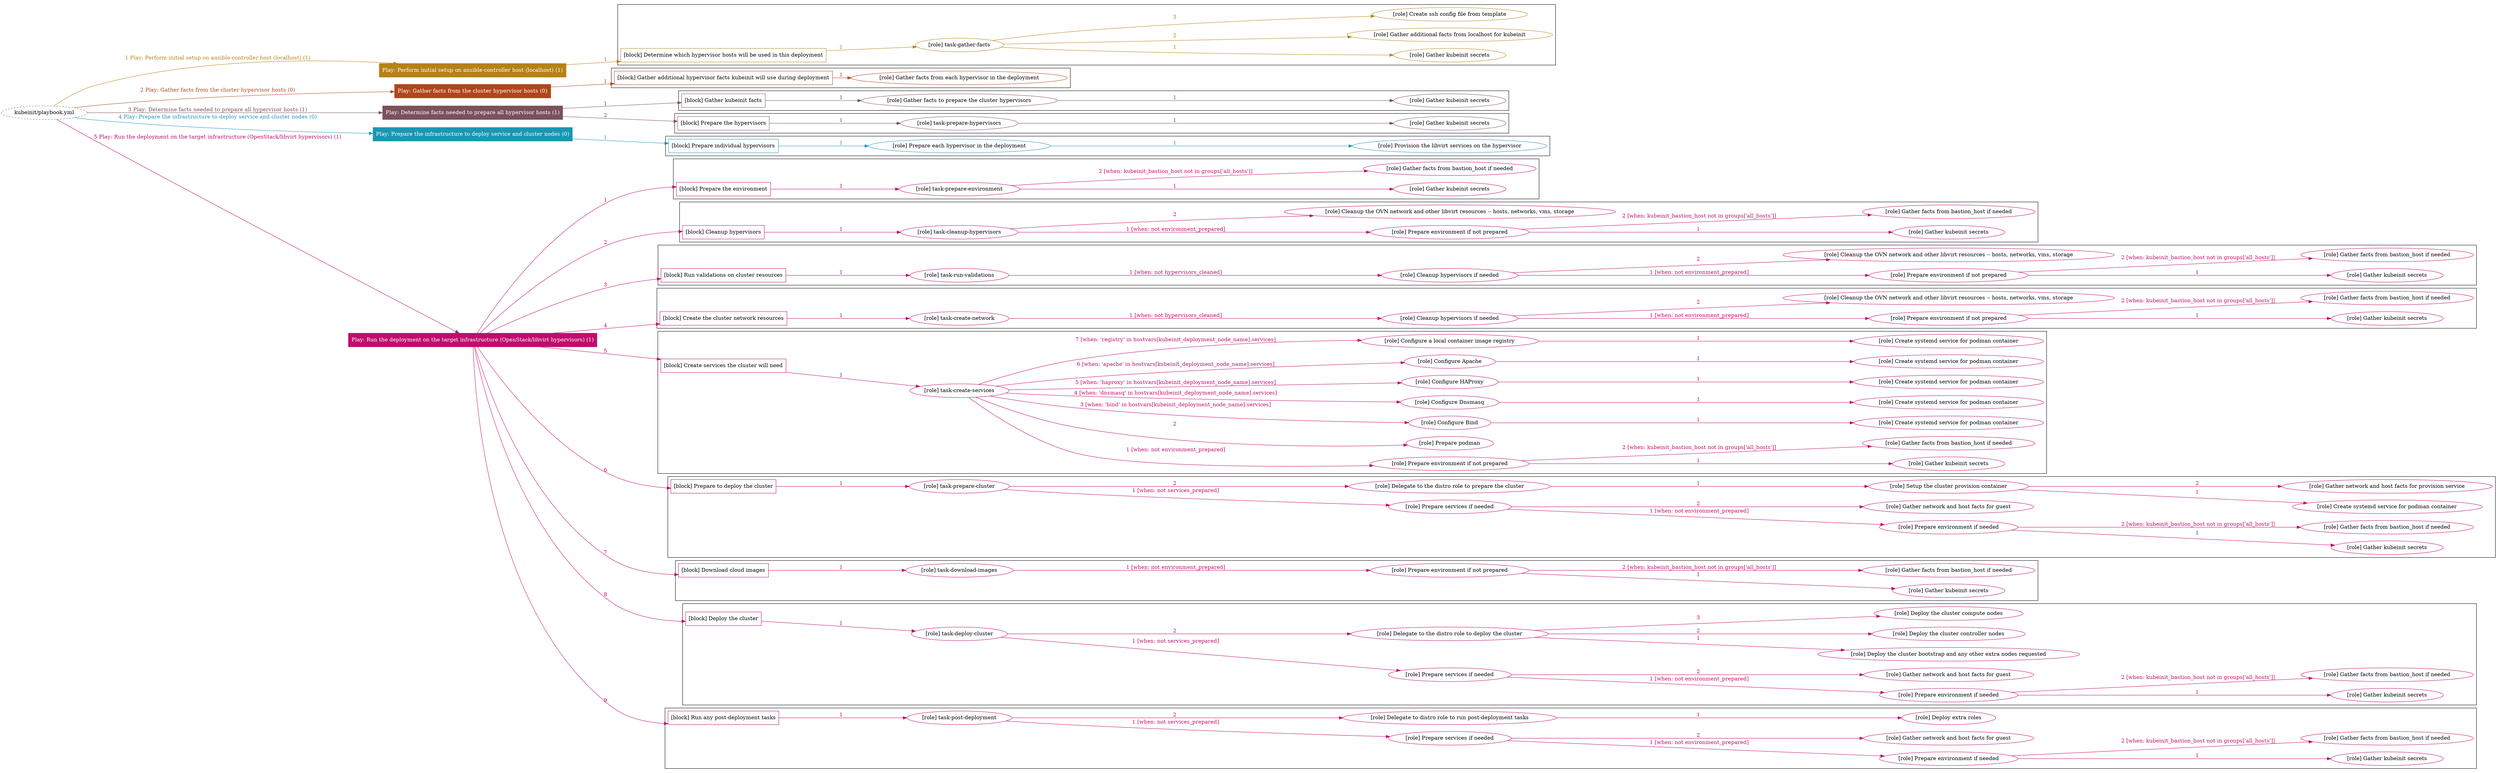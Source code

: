 digraph {
	graph [concentrate=true ordering=in rankdir=LR ratio=fill]
	edge [esep=5 sep=10]
	"kubeinit/playbook.yml" [URL="/home/runner/work/kubeinit/kubeinit/kubeinit/playbook.yml" id=playbook_2d7f63d7 style=dotted]
	"kubeinit/playbook.yml" -> play_e5d746aa [label="1 Play: Perform initial setup on ansible-controller host (localhost) (1)" color="#b68216" fontcolor="#b68216" id=edge_play_e5d746aa labeltooltip="1 Play: Perform initial setup on ansible-controller host (localhost) (1)" tooltip="1 Play: Perform initial setup on ansible-controller host (localhost) (1)"]
	subgraph "Play: Perform initial setup on ansible-controller host (localhost) (1)" {
		play_e5d746aa [label="Play: Perform initial setup on ansible-controller host (localhost) (1)" URL="/home/runner/work/kubeinit/kubeinit/kubeinit/playbook.yml" color="#b68216" fontcolor="#ffffff" id=play_e5d746aa shape=box style=filled tooltip=localhost]
		play_e5d746aa -> block_b081f56f [label=1 color="#b68216" fontcolor="#b68216" id=edge_block_b081f56f labeltooltip=1 tooltip=1]
		subgraph cluster_block_b081f56f {
			block_b081f56f [label="[block] Determine which hypervisor hosts will be used in this deployment" URL="/home/runner/work/kubeinit/kubeinit/kubeinit/playbook.yml" color="#b68216" id=block_b081f56f labeltooltip="Determine which hypervisor hosts will be used in this deployment" shape=box tooltip="Determine which hypervisor hosts will be used in this deployment"]
			block_b081f56f -> role_c0836475 [label="1 " color="#b68216" fontcolor="#b68216" id=edge_role_c0836475 labeltooltip="1 " tooltip="1 "]
			subgraph "task-gather-facts" {
				role_c0836475 [label="[role] task-gather-facts" URL="/home/runner/work/kubeinit/kubeinit/kubeinit/playbook.yml" color="#b68216" id=role_c0836475 tooltip="task-gather-facts"]
				role_c0836475 -> role_dac7a3d9 [label="1 " color="#b68216" fontcolor="#b68216" id=edge_role_dac7a3d9 labeltooltip="1 " tooltip="1 "]
				subgraph "Gather kubeinit secrets" {
					role_dac7a3d9 [label="[role] Gather kubeinit secrets" URL="/home/runner/.ansible/collections/ansible_collections/kubeinit/kubeinit/roles/kubeinit_prepare/tasks/build_hypervisors_group.yml" color="#b68216" id=role_dac7a3d9 tooltip="Gather kubeinit secrets"]
				}
				role_c0836475 -> role_84fa7be0 [label="2 " color="#b68216" fontcolor="#b68216" id=edge_role_84fa7be0 labeltooltip="2 " tooltip="2 "]
				subgraph "Gather additional facts from localhost for kubeinit" {
					role_84fa7be0 [label="[role] Gather additional facts from localhost for kubeinit" URL="/home/runner/.ansible/collections/ansible_collections/kubeinit/kubeinit/roles/kubeinit_prepare/tasks/build_hypervisors_group.yml" color="#b68216" id=role_84fa7be0 tooltip="Gather additional facts from localhost for kubeinit"]
				}
				role_c0836475 -> role_f0c8cb98 [label="3 " color="#b68216" fontcolor="#b68216" id=edge_role_f0c8cb98 labeltooltip="3 " tooltip="3 "]
				subgraph "Create ssh config file from template" {
					role_f0c8cb98 [label="[role] Create ssh config file from template" URL="/home/runner/.ansible/collections/ansible_collections/kubeinit/kubeinit/roles/kubeinit_prepare/tasks/build_hypervisors_group.yml" color="#b68216" id=role_f0c8cb98 tooltip="Create ssh config file from template"]
				}
			}
		}
	}
	"kubeinit/playbook.yml" -> play_4ab30666 [label="2 Play: Gather facts from the cluster hypervisor hosts (0)" color="#b0461c" fontcolor="#b0461c" id=edge_play_4ab30666 labeltooltip="2 Play: Gather facts from the cluster hypervisor hosts (0)" tooltip="2 Play: Gather facts from the cluster hypervisor hosts (0)"]
	subgraph "Play: Gather facts from the cluster hypervisor hosts (0)" {
		play_4ab30666 [label="Play: Gather facts from the cluster hypervisor hosts (0)" URL="/home/runner/work/kubeinit/kubeinit/kubeinit/playbook.yml" color="#b0461c" fontcolor="#ffffff" id=play_4ab30666 shape=box style=filled tooltip="Play: Gather facts from the cluster hypervisor hosts (0)"]
		play_4ab30666 -> block_dd960eef [label=1 color="#b0461c" fontcolor="#b0461c" id=edge_block_dd960eef labeltooltip=1 tooltip=1]
		subgraph cluster_block_dd960eef {
			block_dd960eef [label="[block] Gather additional hypervisor facts kubeinit will use during deployment" URL="/home/runner/work/kubeinit/kubeinit/kubeinit/playbook.yml" color="#b0461c" id=block_dd960eef labeltooltip="Gather additional hypervisor facts kubeinit will use during deployment" shape=box tooltip="Gather additional hypervisor facts kubeinit will use during deployment"]
			block_dd960eef -> role_cb1d2ec6 [label="1 " color="#b0461c" fontcolor="#b0461c" id=edge_role_cb1d2ec6 labeltooltip="1 " tooltip="1 "]
			subgraph "Gather facts from each hypervisor in the deployment" {
				role_cb1d2ec6 [label="[role] Gather facts from each hypervisor in the deployment" URL="/home/runner/work/kubeinit/kubeinit/kubeinit/playbook.yml" color="#b0461c" id=role_cb1d2ec6 tooltip="Gather facts from each hypervisor in the deployment"]
			}
		}
	}
	"kubeinit/playbook.yml" -> play_3069dc3d [label="3 Play: Determine facts needed to prepare all hypervisor hosts (1)" color="#7c505d" fontcolor="#7c505d" id=edge_play_3069dc3d labeltooltip="3 Play: Determine facts needed to prepare all hypervisor hosts (1)" tooltip="3 Play: Determine facts needed to prepare all hypervisor hosts (1)"]
	subgraph "Play: Determine facts needed to prepare all hypervisor hosts (1)" {
		play_3069dc3d [label="Play: Determine facts needed to prepare all hypervisor hosts (1)" URL="/home/runner/work/kubeinit/kubeinit/kubeinit/playbook.yml" color="#7c505d" fontcolor="#ffffff" id=play_3069dc3d shape=box style=filled tooltip=localhost]
		play_3069dc3d -> block_1948fa68 [label=1 color="#7c505d" fontcolor="#7c505d" id=edge_block_1948fa68 labeltooltip=1 tooltip=1]
		subgraph cluster_block_1948fa68 {
			block_1948fa68 [label="[block] Gather kubeinit facts" URL="/home/runner/work/kubeinit/kubeinit/kubeinit/playbook.yml" color="#7c505d" id=block_1948fa68 labeltooltip="Gather kubeinit facts" shape=box tooltip="Gather kubeinit facts"]
			block_1948fa68 -> role_8ec2c06b [label="1 " color="#7c505d" fontcolor="#7c505d" id=edge_role_8ec2c06b labeltooltip="1 " tooltip="1 "]
			subgraph "Gather facts to prepare the cluster hypervisors" {
				role_8ec2c06b [label="[role] Gather facts to prepare the cluster hypervisors" URL="/home/runner/work/kubeinit/kubeinit/kubeinit/playbook.yml" color="#7c505d" id=role_8ec2c06b tooltip="Gather facts to prepare the cluster hypervisors"]
				role_8ec2c06b -> role_f0c18cf5 [label="1 " color="#7c505d" fontcolor="#7c505d" id=edge_role_f0c18cf5 labeltooltip="1 " tooltip="1 "]
				subgraph "Gather kubeinit secrets" {
					role_f0c18cf5 [label="[role] Gather kubeinit secrets" URL="/home/runner/.ansible/collections/ansible_collections/kubeinit/kubeinit/roles/kubeinit_prepare/tasks/gather_kubeinit_facts.yml" color="#7c505d" id=role_f0c18cf5 tooltip="Gather kubeinit secrets"]
				}
			}
		}
		play_3069dc3d -> block_b78348de [label=2 color="#7c505d" fontcolor="#7c505d" id=edge_block_b78348de labeltooltip=2 tooltip=2]
		subgraph cluster_block_b78348de {
			block_b78348de [label="[block] Prepare the hypervisors" URL="/home/runner/work/kubeinit/kubeinit/kubeinit/playbook.yml" color="#7c505d" id=block_b78348de labeltooltip="Prepare the hypervisors" shape=box tooltip="Prepare the hypervisors"]
			block_b78348de -> role_a5fbb5c5 [label="1 " color="#7c505d" fontcolor="#7c505d" id=edge_role_a5fbb5c5 labeltooltip="1 " tooltip="1 "]
			subgraph "task-prepare-hypervisors" {
				role_a5fbb5c5 [label="[role] task-prepare-hypervisors" URL="/home/runner/work/kubeinit/kubeinit/kubeinit/playbook.yml" color="#7c505d" id=role_a5fbb5c5 tooltip="task-prepare-hypervisors"]
				role_a5fbb5c5 -> role_603f880f [label="1 " color="#7c505d" fontcolor="#7c505d" id=edge_role_603f880f labeltooltip="1 " tooltip="1 "]
				subgraph "Gather kubeinit secrets" {
					role_603f880f [label="[role] Gather kubeinit secrets" URL="/home/runner/.ansible/collections/ansible_collections/kubeinit/kubeinit/roles/kubeinit_prepare/tasks/gather_kubeinit_facts.yml" color="#7c505d" id=role_603f880f tooltip="Gather kubeinit secrets"]
				}
			}
		}
	}
	"kubeinit/playbook.yml" -> play_893d84a4 [label="4 Play: Prepare the infrastructure to deploy service and cluster nodes (0)" color="#1997b2" fontcolor="#1997b2" id=edge_play_893d84a4 labeltooltip="4 Play: Prepare the infrastructure to deploy service and cluster nodes (0)" tooltip="4 Play: Prepare the infrastructure to deploy service and cluster nodes (0)"]
	subgraph "Play: Prepare the infrastructure to deploy service and cluster nodes (0)" {
		play_893d84a4 [label="Play: Prepare the infrastructure to deploy service and cluster nodes (0)" URL="/home/runner/work/kubeinit/kubeinit/kubeinit/playbook.yml" color="#1997b2" fontcolor="#ffffff" id=play_893d84a4 shape=box style=filled tooltip="Play: Prepare the infrastructure to deploy service and cluster nodes (0)"]
		play_893d84a4 -> block_2f905c67 [label=1 color="#1997b2" fontcolor="#1997b2" id=edge_block_2f905c67 labeltooltip=1 tooltip=1]
		subgraph cluster_block_2f905c67 {
			block_2f905c67 [label="[block] Prepare individual hypervisors" URL="/home/runner/work/kubeinit/kubeinit/kubeinit/playbook.yml" color="#1997b2" id=block_2f905c67 labeltooltip="Prepare individual hypervisors" shape=box tooltip="Prepare individual hypervisors"]
			block_2f905c67 -> role_f6b36d58 [label="1 " color="#1997b2" fontcolor="#1997b2" id=edge_role_f6b36d58 labeltooltip="1 " tooltip="1 "]
			subgraph "Prepare each hypervisor in the deployment" {
				role_f6b36d58 [label="[role] Prepare each hypervisor in the deployment" URL="/home/runner/work/kubeinit/kubeinit/kubeinit/playbook.yml" color="#1997b2" id=role_f6b36d58 tooltip="Prepare each hypervisor in the deployment"]
				role_f6b36d58 -> role_fdcf6a49 [label="1 " color="#1997b2" fontcolor="#1997b2" id=edge_role_fdcf6a49 labeltooltip="1 " tooltip="1 "]
				subgraph "Provision the libvirt services on the hypervisor" {
					role_fdcf6a49 [label="[role] Provision the libvirt services on the hypervisor" URL="/home/runner/.ansible/collections/ansible_collections/kubeinit/kubeinit/roles/kubeinit_prepare/tasks/prepare_hypervisor.yml" color="#1997b2" id=role_fdcf6a49 tooltip="Provision the libvirt services on the hypervisor"]
				}
			}
		}
	}
	"kubeinit/playbook.yml" -> play_cf32df4a [label="5 Play: Run the deployment on the target infrastructure (OpenStack/libvirt hypervisors) (1)" color="#bf0d6d" fontcolor="#bf0d6d" id=edge_play_cf32df4a labeltooltip="5 Play: Run the deployment on the target infrastructure (OpenStack/libvirt hypervisors) (1)" tooltip="5 Play: Run the deployment on the target infrastructure (OpenStack/libvirt hypervisors) (1)"]
	subgraph "Play: Run the deployment on the target infrastructure (OpenStack/libvirt hypervisors) (1)" {
		play_cf32df4a [label="Play: Run the deployment on the target infrastructure (OpenStack/libvirt hypervisors) (1)" URL="/home/runner/work/kubeinit/kubeinit/kubeinit/playbook.yml" color="#bf0d6d" fontcolor="#ffffff" id=play_cf32df4a shape=box style=filled tooltip=localhost]
		play_cf32df4a -> block_1c389b62 [label=1 color="#bf0d6d" fontcolor="#bf0d6d" id=edge_block_1c389b62 labeltooltip=1 tooltip=1]
		subgraph cluster_block_1c389b62 {
			block_1c389b62 [label="[block] Prepare the environment" URL="/home/runner/work/kubeinit/kubeinit/kubeinit/playbook.yml" color="#bf0d6d" id=block_1c389b62 labeltooltip="Prepare the environment" shape=box tooltip="Prepare the environment"]
			block_1c389b62 -> role_217bb7d2 [label="1 " color="#bf0d6d" fontcolor="#bf0d6d" id=edge_role_217bb7d2 labeltooltip="1 " tooltip="1 "]
			subgraph "task-prepare-environment" {
				role_217bb7d2 [label="[role] task-prepare-environment" URL="/home/runner/work/kubeinit/kubeinit/kubeinit/playbook.yml" color="#bf0d6d" id=role_217bb7d2 tooltip="task-prepare-environment"]
				role_217bb7d2 -> role_243c78d6 [label="1 " color="#bf0d6d" fontcolor="#bf0d6d" id=edge_role_243c78d6 labeltooltip="1 " tooltip="1 "]
				subgraph "Gather kubeinit secrets" {
					role_243c78d6 [label="[role] Gather kubeinit secrets" URL="/home/runner/.ansible/collections/ansible_collections/kubeinit/kubeinit/roles/kubeinit_prepare/tasks/gather_kubeinit_facts.yml" color="#bf0d6d" id=role_243c78d6 tooltip="Gather kubeinit secrets"]
				}
				role_217bb7d2 -> role_8e3a0f78 [label="2 [when: kubeinit_bastion_host not in groups['all_hosts']]" color="#bf0d6d" fontcolor="#bf0d6d" id=edge_role_8e3a0f78 labeltooltip="2 [when: kubeinit_bastion_host not in groups['all_hosts']]" tooltip="2 [when: kubeinit_bastion_host not in groups['all_hosts']]"]
				subgraph "Gather facts from bastion_host if needed" {
					role_8e3a0f78 [label="[role] Gather facts from bastion_host if needed" URL="/home/runner/.ansible/collections/ansible_collections/kubeinit/kubeinit/roles/kubeinit_prepare/tasks/main.yml" color="#bf0d6d" id=role_8e3a0f78 tooltip="Gather facts from bastion_host if needed"]
				}
			}
		}
		play_cf32df4a -> block_89062698 [label=2 color="#bf0d6d" fontcolor="#bf0d6d" id=edge_block_89062698 labeltooltip=2 tooltip=2]
		subgraph cluster_block_89062698 {
			block_89062698 [label="[block] Cleanup hypervisors" URL="/home/runner/work/kubeinit/kubeinit/kubeinit/playbook.yml" color="#bf0d6d" id=block_89062698 labeltooltip="Cleanup hypervisors" shape=box tooltip="Cleanup hypervisors"]
			block_89062698 -> role_24c70d42 [label="1 " color="#bf0d6d" fontcolor="#bf0d6d" id=edge_role_24c70d42 labeltooltip="1 " tooltip="1 "]
			subgraph "task-cleanup-hypervisors" {
				role_24c70d42 [label="[role] task-cleanup-hypervisors" URL="/home/runner/work/kubeinit/kubeinit/kubeinit/playbook.yml" color="#bf0d6d" id=role_24c70d42 tooltip="task-cleanup-hypervisors"]
				role_24c70d42 -> role_7f16aad7 [label="1 [when: not environment_prepared]" color="#bf0d6d" fontcolor="#bf0d6d" id=edge_role_7f16aad7 labeltooltip="1 [when: not environment_prepared]" tooltip="1 [when: not environment_prepared]"]
				subgraph "Prepare environment if not prepared" {
					role_7f16aad7 [label="[role] Prepare environment if not prepared" URL="/home/runner/.ansible/collections/ansible_collections/kubeinit/kubeinit/roles/kubeinit_libvirt/tasks/cleanup_hypervisors.yml" color="#bf0d6d" id=role_7f16aad7 tooltip="Prepare environment if not prepared"]
					role_7f16aad7 -> role_b629d7f6 [label="1 " color="#bf0d6d" fontcolor="#bf0d6d" id=edge_role_b629d7f6 labeltooltip="1 " tooltip="1 "]
					subgraph "Gather kubeinit secrets" {
						role_b629d7f6 [label="[role] Gather kubeinit secrets" URL="/home/runner/.ansible/collections/ansible_collections/kubeinit/kubeinit/roles/kubeinit_prepare/tasks/gather_kubeinit_facts.yml" color="#bf0d6d" id=role_b629d7f6 tooltip="Gather kubeinit secrets"]
					}
					role_7f16aad7 -> role_f53218fa [label="2 [when: kubeinit_bastion_host not in groups['all_hosts']]" color="#bf0d6d" fontcolor="#bf0d6d" id=edge_role_f53218fa labeltooltip="2 [when: kubeinit_bastion_host not in groups['all_hosts']]" tooltip="2 [when: kubeinit_bastion_host not in groups['all_hosts']]"]
					subgraph "Gather facts from bastion_host if needed" {
						role_f53218fa [label="[role] Gather facts from bastion_host if needed" URL="/home/runner/.ansible/collections/ansible_collections/kubeinit/kubeinit/roles/kubeinit_prepare/tasks/main.yml" color="#bf0d6d" id=role_f53218fa tooltip="Gather facts from bastion_host if needed"]
					}
				}
				role_24c70d42 -> role_807385af [label="2 " color="#bf0d6d" fontcolor="#bf0d6d" id=edge_role_807385af labeltooltip="2 " tooltip="2 "]
				subgraph "Cleanup the OVN network and other libvirt resources -- hosts, networks, vms, storage" {
					role_807385af [label="[role] Cleanup the OVN network and other libvirt resources -- hosts, networks, vms, storage" URL="/home/runner/.ansible/collections/ansible_collections/kubeinit/kubeinit/roles/kubeinit_libvirt/tasks/cleanup_hypervisors.yml" color="#bf0d6d" id=role_807385af tooltip="Cleanup the OVN network and other libvirt resources -- hosts, networks, vms, storage"]
				}
			}
		}
		play_cf32df4a -> block_aa3df40c [label=3 color="#bf0d6d" fontcolor="#bf0d6d" id=edge_block_aa3df40c labeltooltip=3 tooltip=3]
		subgraph cluster_block_aa3df40c {
			block_aa3df40c [label="[block] Run validations on cluster resources" URL="/home/runner/work/kubeinit/kubeinit/kubeinit/playbook.yml" color="#bf0d6d" id=block_aa3df40c labeltooltip="Run validations on cluster resources" shape=box tooltip="Run validations on cluster resources"]
			block_aa3df40c -> role_25e6c5f9 [label="1 " color="#bf0d6d" fontcolor="#bf0d6d" id=edge_role_25e6c5f9 labeltooltip="1 " tooltip="1 "]
			subgraph "task-run-validations" {
				role_25e6c5f9 [label="[role] task-run-validations" URL="/home/runner/work/kubeinit/kubeinit/kubeinit/playbook.yml" color="#bf0d6d" id=role_25e6c5f9 tooltip="task-run-validations"]
				role_25e6c5f9 -> role_e4d22423 [label="1 [when: not hypervisors_cleaned]" color="#bf0d6d" fontcolor="#bf0d6d" id=edge_role_e4d22423 labeltooltip="1 [when: not hypervisors_cleaned]" tooltip="1 [when: not hypervisors_cleaned]"]
				subgraph "Cleanup hypervisors if needed" {
					role_e4d22423 [label="[role] Cleanup hypervisors if needed" URL="/home/runner/.ansible/collections/ansible_collections/kubeinit/kubeinit/roles/kubeinit_validations/tasks/main.yml" color="#bf0d6d" id=role_e4d22423 tooltip="Cleanup hypervisors if needed"]
					role_e4d22423 -> role_ea48a787 [label="1 [when: not environment_prepared]" color="#bf0d6d" fontcolor="#bf0d6d" id=edge_role_ea48a787 labeltooltip="1 [when: not environment_prepared]" tooltip="1 [when: not environment_prepared]"]
					subgraph "Prepare environment if not prepared" {
						role_ea48a787 [label="[role] Prepare environment if not prepared" URL="/home/runner/.ansible/collections/ansible_collections/kubeinit/kubeinit/roles/kubeinit_libvirt/tasks/cleanup_hypervisors.yml" color="#bf0d6d" id=role_ea48a787 tooltip="Prepare environment if not prepared"]
						role_ea48a787 -> role_879fc68c [label="1 " color="#bf0d6d" fontcolor="#bf0d6d" id=edge_role_879fc68c labeltooltip="1 " tooltip="1 "]
						subgraph "Gather kubeinit secrets" {
							role_879fc68c [label="[role] Gather kubeinit secrets" URL="/home/runner/.ansible/collections/ansible_collections/kubeinit/kubeinit/roles/kubeinit_prepare/tasks/gather_kubeinit_facts.yml" color="#bf0d6d" id=role_879fc68c tooltip="Gather kubeinit secrets"]
						}
						role_ea48a787 -> role_56a64136 [label="2 [when: kubeinit_bastion_host not in groups['all_hosts']]" color="#bf0d6d" fontcolor="#bf0d6d" id=edge_role_56a64136 labeltooltip="2 [when: kubeinit_bastion_host not in groups['all_hosts']]" tooltip="2 [when: kubeinit_bastion_host not in groups['all_hosts']]"]
						subgraph "Gather facts from bastion_host if needed" {
							role_56a64136 [label="[role] Gather facts from bastion_host if needed" URL="/home/runner/.ansible/collections/ansible_collections/kubeinit/kubeinit/roles/kubeinit_prepare/tasks/main.yml" color="#bf0d6d" id=role_56a64136 tooltip="Gather facts from bastion_host if needed"]
						}
					}
					role_e4d22423 -> role_82f7372e [label="2 " color="#bf0d6d" fontcolor="#bf0d6d" id=edge_role_82f7372e labeltooltip="2 " tooltip="2 "]
					subgraph "Cleanup the OVN network and other libvirt resources -- hosts, networks, vms, storage" {
						role_82f7372e [label="[role] Cleanup the OVN network and other libvirt resources -- hosts, networks, vms, storage" URL="/home/runner/.ansible/collections/ansible_collections/kubeinit/kubeinit/roles/kubeinit_libvirt/tasks/cleanup_hypervisors.yml" color="#bf0d6d" id=role_82f7372e tooltip="Cleanup the OVN network and other libvirt resources -- hosts, networks, vms, storage"]
					}
				}
			}
		}
		play_cf32df4a -> block_f77b9ff1 [label=4 color="#bf0d6d" fontcolor="#bf0d6d" id=edge_block_f77b9ff1 labeltooltip=4 tooltip=4]
		subgraph cluster_block_f77b9ff1 {
			block_f77b9ff1 [label="[block] Create the cluster network resources" URL="/home/runner/work/kubeinit/kubeinit/kubeinit/playbook.yml" color="#bf0d6d" id=block_f77b9ff1 labeltooltip="Create the cluster network resources" shape=box tooltip="Create the cluster network resources"]
			block_f77b9ff1 -> role_a2cf07c3 [label="1 " color="#bf0d6d" fontcolor="#bf0d6d" id=edge_role_a2cf07c3 labeltooltip="1 " tooltip="1 "]
			subgraph "task-create-network" {
				role_a2cf07c3 [label="[role] task-create-network" URL="/home/runner/work/kubeinit/kubeinit/kubeinit/playbook.yml" color="#bf0d6d" id=role_a2cf07c3 tooltip="task-create-network"]
				role_a2cf07c3 -> role_3e5b38c3 [label="1 [when: not hypervisors_cleaned]" color="#bf0d6d" fontcolor="#bf0d6d" id=edge_role_3e5b38c3 labeltooltip="1 [when: not hypervisors_cleaned]" tooltip="1 [when: not hypervisors_cleaned]"]
				subgraph "Cleanup hypervisors if needed" {
					role_3e5b38c3 [label="[role] Cleanup hypervisors if needed" URL="/home/runner/.ansible/collections/ansible_collections/kubeinit/kubeinit/roles/kubeinit_libvirt/tasks/create_network.yml" color="#bf0d6d" id=role_3e5b38c3 tooltip="Cleanup hypervisors if needed"]
					role_3e5b38c3 -> role_b105c9e4 [label="1 [when: not environment_prepared]" color="#bf0d6d" fontcolor="#bf0d6d" id=edge_role_b105c9e4 labeltooltip="1 [when: not environment_prepared]" tooltip="1 [when: not environment_prepared]"]
					subgraph "Prepare environment if not prepared" {
						role_b105c9e4 [label="[role] Prepare environment if not prepared" URL="/home/runner/.ansible/collections/ansible_collections/kubeinit/kubeinit/roles/kubeinit_libvirt/tasks/cleanup_hypervisors.yml" color="#bf0d6d" id=role_b105c9e4 tooltip="Prepare environment if not prepared"]
						role_b105c9e4 -> role_23ae19f0 [label="1 " color="#bf0d6d" fontcolor="#bf0d6d" id=edge_role_23ae19f0 labeltooltip="1 " tooltip="1 "]
						subgraph "Gather kubeinit secrets" {
							role_23ae19f0 [label="[role] Gather kubeinit secrets" URL="/home/runner/.ansible/collections/ansible_collections/kubeinit/kubeinit/roles/kubeinit_prepare/tasks/gather_kubeinit_facts.yml" color="#bf0d6d" id=role_23ae19f0 tooltip="Gather kubeinit secrets"]
						}
						role_b105c9e4 -> role_6fa9313c [label="2 [when: kubeinit_bastion_host not in groups['all_hosts']]" color="#bf0d6d" fontcolor="#bf0d6d" id=edge_role_6fa9313c labeltooltip="2 [when: kubeinit_bastion_host not in groups['all_hosts']]" tooltip="2 [when: kubeinit_bastion_host not in groups['all_hosts']]"]
						subgraph "Gather facts from bastion_host if needed" {
							role_6fa9313c [label="[role] Gather facts from bastion_host if needed" URL="/home/runner/.ansible/collections/ansible_collections/kubeinit/kubeinit/roles/kubeinit_prepare/tasks/main.yml" color="#bf0d6d" id=role_6fa9313c tooltip="Gather facts from bastion_host if needed"]
						}
					}
					role_3e5b38c3 -> role_3b2da7e4 [label="2 " color="#bf0d6d" fontcolor="#bf0d6d" id=edge_role_3b2da7e4 labeltooltip="2 " tooltip="2 "]
					subgraph "Cleanup the OVN network and other libvirt resources -- hosts, networks, vms, storage" {
						role_3b2da7e4 [label="[role] Cleanup the OVN network and other libvirt resources -- hosts, networks, vms, storage" URL="/home/runner/.ansible/collections/ansible_collections/kubeinit/kubeinit/roles/kubeinit_libvirt/tasks/cleanup_hypervisors.yml" color="#bf0d6d" id=role_3b2da7e4 tooltip="Cleanup the OVN network and other libvirt resources -- hosts, networks, vms, storage"]
					}
				}
			}
		}
		play_cf32df4a -> block_9ea23629 [label=5 color="#bf0d6d" fontcolor="#bf0d6d" id=edge_block_9ea23629 labeltooltip=5 tooltip=5]
		subgraph cluster_block_9ea23629 {
			block_9ea23629 [label="[block] Create services the cluster will need" URL="/home/runner/work/kubeinit/kubeinit/kubeinit/playbook.yml" color="#bf0d6d" id=block_9ea23629 labeltooltip="Create services the cluster will need" shape=box tooltip="Create services the cluster will need"]
			block_9ea23629 -> role_7cb4eb80 [label="1 " color="#bf0d6d" fontcolor="#bf0d6d" id=edge_role_7cb4eb80 labeltooltip="1 " tooltip="1 "]
			subgraph "task-create-services" {
				role_7cb4eb80 [label="[role] task-create-services" URL="/home/runner/work/kubeinit/kubeinit/kubeinit/playbook.yml" color="#bf0d6d" id=role_7cb4eb80 tooltip="task-create-services"]
				role_7cb4eb80 -> role_fb2a53cd [label="1 [when: not environment_prepared]" color="#bf0d6d" fontcolor="#bf0d6d" id=edge_role_fb2a53cd labeltooltip="1 [when: not environment_prepared]" tooltip="1 [when: not environment_prepared]"]
				subgraph "Prepare environment if not prepared" {
					role_fb2a53cd [label="[role] Prepare environment if not prepared" URL="/home/runner/.ansible/collections/ansible_collections/kubeinit/kubeinit/roles/kubeinit_services/tasks/main.yml" color="#bf0d6d" id=role_fb2a53cd tooltip="Prepare environment if not prepared"]
					role_fb2a53cd -> role_0d3fb948 [label="1 " color="#bf0d6d" fontcolor="#bf0d6d" id=edge_role_0d3fb948 labeltooltip="1 " tooltip="1 "]
					subgraph "Gather kubeinit secrets" {
						role_0d3fb948 [label="[role] Gather kubeinit secrets" URL="/home/runner/.ansible/collections/ansible_collections/kubeinit/kubeinit/roles/kubeinit_prepare/tasks/gather_kubeinit_facts.yml" color="#bf0d6d" id=role_0d3fb948 tooltip="Gather kubeinit secrets"]
					}
					role_fb2a53cd -> role_68f2de0a [label="2 [when: kubeinit_bastion_host not in groups['all_hosts']]" color="#bf0d6d" fontcolor="#bf0d6d" id=edge_role_68f2de0a labeltooltip="2 [when: kubeinit_bastion_host not in groups['all_hosts']]" tooltip="2 [when: kubeinit_bastion_host not in groups['all_hosts']]"]
					subgraph "Gather facts from bastion_host if needed" {
						role_68f2de0a [label="[role] Gather facts from bastion_host if needed" URL="/home/runner/.ansible/collections/ansible_collections/kubeinit/kubeinit/roles/kubeinit_prepare/tasks/main.yml" color="#bf0d6d" id=role_68f2de0a tooltip="Gather facts from bastion_host if needed"]
					}
				}
				role_7cb4eb80 -> role_053cc779 [label="2 " color="#bf0d6d" fontcolor="#bf0d6d" id=edge_role_053cc779 labeltooltip="2 " tooltip="2 "]
				subgraph "Prepare podman" {
					role_053cc779 [label="[role] Prepare podman" URL="/home/runner/.ansible/collections/ansible_collections/kubeinit/kubeinit/roles/kubeinit_services/tasks/00_create_service_pod.yml" color="#bf0d6d" id=role_053cc779 tooltip="Prepare podman"]
				}
				role_7cb4eb80 -> role_7f2dd848 [label="3 [when: 'bind' in hostvars[kubeinit_deployment_node_name].services]" color="#bf0d6d" fontcolor="#bf0d6d" id=edge_role_7f2dd848 labeltooltip="3 [when: 'bind' in hostvars[kubeinit_deployment_node_name].services]" tooltip="3 [when: 'bind' in hostvars[kubeinit_deployment_node_name].services]"]
				subgraph "Configure Bind" {
					role_7f2dd848 [label="[role] Configure Bind" URL="/home/runner/.ansible/collections/ansible_collections/kubeinit/kubeinit/roles/kubeinit_services/tasks/start_services_containers.yml" color="#bf0d6d" id=role_7f2dd848 tooltip="Configure Bind"]
					role_7f2dd848 -> role_ca61e5b7 [label="1 " color="#bf0d6d" fontcolor="#bf0d6d" id=edge_role_ca61e5b7 labeltooltip="1 " tooltip="1 "]
					subgraph "Create systemd service for podman container" {
						role_ca61e5b7 [label="[role] Create systemd service for podman container" URL="/home/runner/.ansible/collections/ansible_collections/kubeinit/kubeinit/roles/kubeinit_bind/tasks/main.yml" color="#bf0d6d" id=role_ca61e5b7 tooltip="Create systemd service for podman container"]
					}
				}
				role_7cb4eb80 -> role_c87ee8a6 [label="4 [when: 'dnsmasq' in hostvars[kubeinit_deployment_node_name].services]" color="#bf0d6d" fontcolor="#bf0d6d" id=edge_role_c87ee8a6 labeltooltip="4 [when: 'dnsmasq' in hostvars[kubeinit_deployment_node_name].services]" tooltip="4 [when: 'dnsmasq' in hostvars[kubeinit_deployment_node_name].services]"]
				subgraph "Configure Dnsmasq" {
					role_c87ee8a6 [label="[role] Configure Dnsmasq" URL="/home/runner/.ansible/collections/ansible_collections/kubeinit/kubeinit/roles/kubeinit_services/tasks/start_services_containers.yml" color="#bf0d6d" id=role_c87ee8a6 tooltip="Configure Dnsmasq"]
					role_c87ee8a6 -> role_d360f1d8 [label="1 " color="#bf0d6d" fontcolor="#bf0d6d" id=edge_role_d360f1d8 labeltooltip="1 " tooltip="1 "]
					subgraph "Create systemd service for podman container" {
						role_d360f1d8 [label="[role] Create systemd service for podman container" URL="/home/runner/.ansible/collections/ansible_collections/kubeinit/kubeinit/roles/kubeinit_dnsmasq/tasks/main.yml" color="#bf0d6d" id=role_d360f1d8 tooltip="Create systemd service for podman container"]
					}
				}
				role_7cb4eb80 -> role_ddc84a3e [label="5 [when: 'haproxy' in hostvars[kubeinit_deployment_node_name].services]" color="#bf0d6d" fontcolor="#bf0d6d" id=edge_role_ddc84a3e labeltooltip="5 [when: 'haproxy' in hostvars[kubeinit_deployment_node_name].services]" tooltip="5 [when: 'haproxy' in hostvars[kubeinit_deployment_node_name].services]"]
				subgraph "Configure HAProxy" {
					role_ddc84a3e [label="[role] Configure HAProxy" URL="/home/runner/.ansible/collections/ansible_collections/kubeinit/kubeinit/roles/kubeinit_services/tasks/start_services_containers.yml" color="#bf0d6d" id=role_ddc84a3e tooltip="Configure HAProxy"]
					role_ddc84a3e -> role_2b59bffe [label="1 " color="#bf0d6d" fontcolor="#bf0d6d" id=edge_role_2b59bffe labeltooltip="1 " tooltip="1 "]
					subgraph "Create systemd service for podman container" {
						role_2b59bffe [label="[role] Create systemd service for podman container" URL="/home/runner/.ansible/collections/ansible_collections/kubeinit/kubeinit/roles/kubeinit_haproxy/tasks/main.yml" color="#bf0d6d" id=role_2b59bffe tooltip="Create systemd service for podman container"]
					}
				}
				role_7cb4eb80 -> role_389ef3a5 [label="6 [when: 'apache' in hostvars[kubeinit_deployment_node_name].services]" color="#bf0d6d" fontcolor="#bf0d6d" id=edge_role_389ef3a5 labeltooltip="6 [when: 'apache' in hostvars[kubeinit_deployment_node_name].services]" tooltip="6 [when: 'apache' in hostvars[kubeinit_deployment_node_name].services]"]
				subgraph "Configure Apache" {
					role_389ef3a5 [label="[role] Configure Apache" URL="/home/runner/.ansible/collections/ansible_collections/kubeinit/kubeinit/roles/kubeinit_services/tasks/start_services_containers.yml" color="#bf0d6d" id=role_389ef3a5 tooltip="Configure Apache"]
					role_389ef3a5 -> role_306dfa75 [label="1 " color="#bf0d6d" fontcolor="#bf0d6d" id=edge_role_306dfa75 labeltooltip="1 " tooltip="1 "]
					subgraph "Create systemd service for podman container" {
						role_306dfa75 [label="[role] Create systemd service for podman container" URL="/home/runner/.ansible/collections/ansible_collections/kubeinit/kubeinit/roles/kubeinit_apache/tasks/main.yml" color="#bf0d6d" id=role_306dfa75 tooltip="Create systemd service for podman container"]
					}
				}
				role_7cb4eb80 -> role_368a7b61 [label="7 [when: 'registry' in hostvars[kubeinit_deployment_node_name].services]" color="#bf0d6d" fontcolor="#bf0d6d" id=edge_role_368a7b61 labeltooltip="7 [when: 'registry' in hostvars[kubeinit_deployment_node_name].services]" tooltip="7 [when: 'registry' in hostvars[kubeinit_deployment_node_name].services]"]
				subgraph "Configure a local container image registry" {
					role_368a7b61 [label="[role] Configure a local container image registry" URL="/home/runner/.ansible/collections/ansible_collections/kubeinit/kubeinit/roles/kubeinit_services/tasks/start_services_containers.yml" color="#bf0d6d" id=role_368a7b61 tooltip="Configure a local container image registry"]
					role_368a7b61 -> role_038f5c01 [label="1 " color="#bf0d6d" fontcolor="#bf0d6d" id=edge_role_038f5c01 labeltooltip="1 " tooltip="1 "]
					subgraph "Create systemd service for podman container" {
						role_038f5c01 [label="[role] Create systemd service for podman container" URL="/home/runner/.ansible/collections/ansible_collections/kubeinit/kubeinit/roles/kubeinit_registry/tasks/main.yml" color="#bf0d6d" id=role_038f5c01 tooltip="Create systemd service for podman container"]
					}
				}
			}
		}
		play_cf32df4a -> block_14585393 [label=6 color="#bf0d6d" fontcolor="#bf0d6d" id=edge_block_14585393 labeltooltip=6 tooltip=6]
		subgraph cluster_block_14585393 {
			block_14585393 [label="[block] Prepare to deploy the cluster" URL="/home/runner/work/kubeinit/kubeinit/kubeinit/playbook.yml" color="#bf0d6d" id=block_14585393 labeltooltip="Prepare to deploy the cluster" shape=box tooltip="Prepare to deploy the cluster"]
			block_14585393 -> role_034f1c86 [label="1 " color="#bf0d6d" fontcolor="#bf0d6d" id=edge_role_034f1c86 labeltooltip="1 " tooltip="1 "]
			subgraph "task-prepare-cluster" {
				role_034f1c86 [label="[role] task-prepare-cluster" URL="/home/runner/work/kubeinit/kubeinit/kubeinit/playbook.yml" color="#bf0d6d" id=role_034f1c86 tooltip="task-prepare-cluster"]
				role_034f1c86 -> role_d9570a36 [label="1 [when: not services_prepared]" color="#bf0d6d" fontcolor="#bf0d6d" id=edge_role_d9570a36 labeltooltip="1 [when: not services_prepared]" tooltip="1 [when: not services_prepared]"]
				subgraph "Prepare services if needed" {
					role_d9570a36 [label="[role] Prepare services if needed" URL="/home/runner/.ansible/collections/ansible_collections/kubeinit/kubeinit/roles/kubeinit_prepare/tasks/prepare_cluster.yml" color="#bf0d6d" id=role_d9570a36 tooltip="Prepare services if needed"]
					role_d9570a36 -> role_f6213db4 [label="1 [when: not environment_prepared]" color="#bf0d6d" fontcolor="#bf0d6d" id=edge_role_f6213db4 labeltooltip="1 [when: not environment_prepared]" tooltip="1 [when: not environment_prepared]"]
					subgraph "Prepare environment if needed" {
						role_f6213db4 [label="[role] Prepare environment if needed" URL="/home/runner/.ansible/collections/ansible_collections/kubeinit/kubeinit/roles/kubeinit_services/tasks/prepare_services.yml" color="#bf0d6d" id=role_f6213db4 tooltip="Prepare environment if needed"]
						role_f6213db4 -> role_421a8aaf [label="1 " color="#bf0d6d" fontcolor="#bf0d6d" id=edge_role_421a8aaf labeltooltip="1 " tooltip="1 "]
						subgraph "Gather kubeinit secrets" {
							role_421a8aaf [label="[role] Gather kubeinit secrets" URL="/home/runner/.ansible/collections/ansible_collections/kubeinit/kubeinit/roles/kubeinit_prepare/tasks/gather_kubeinit_facts.yml" color="#bf0d6d" id=role_421a8aaf tooltip="Gather kubeinit secrets"]
						}
						role_f6213db4 -> role_5b54ff3a [label="2 [when: kubeinit_bastion_host not in groups['all_hosts']]" color="#bf0d6d" fontcolor="#bf0d6d" id=edge_role_5b54ff3a labeltooltip="2 [when: kubeinit_bastion_host not in groups['all_hosts']]" tooltip="2 [when: kubeinit_bastion_host not in groups['all_hosts']]"]
						subgraph "Gather facts from bastion_host if needed" {
							role_5b54ff3a [label="[role] Gather facts from bastion_host if needed" URL="/home/runner/.ansible/collections/ansible_collections/kubeinit/kubeinit/roles/kubeinit_prepare/tasks/main.yml" color="#bf0d6d" id=role_5b54ff3a tooltip="Gather facts from bastion_host if needed"]
						}
					}
					role_d9570a36 -> role_9024b674 [label="2 " color="#bf0d6d" fontcolor="#bf0d6d" id=edge_role_9024b674 labeltooltip="2 " tooltip="2 "]
					subgraph "Gather network and host facts for guest" {
						role_9024b674 [label="[role] Gather network and host facts for guest" URL="/home/runner/.ansible/collections/ansible_collections/kubeinit/kubeinit/roles/kubeinit_services/tasks/prepare_services.yml" color="#bf0d6d" id=role_9024b674 tooltip="Gather network and host facts for guest"]
					}
				}
				role_034f1c86 -> role_e82905e4 [label="2 " color="#bf0d6d" fontcolor="#bf0d6d" id=edge_role_e82905e4 labeltooltip="2 " tooltip="2 "]
				subgraph "Delegate to the distro role to prepare the cluster" {
					role_e82905e4 [label="[role] Delegate to the distro role to prepare the cluster" URL="/home/runner/.ansible/collections/ansible_collections/kubeinit/kubeinit/roles/kubeinit_prepare/tasks/prepare_cluster.yml" color="#bf0d6d" id=role_e82905e4 tooltip="Delegate to the distro role to prepare the cluster"]
					role_e82905e4 -> role_286bf260 [label="1 " color="#bf0d6d" fontcolor="#bf0d6d" id=edge_role_286bf260 labeltooltip="1 " tooltip="1 "]
					subgraph "Setup the cluster provision container" {
						role_286bf260 [label="[role] Setup the cluster provision container" URL="/home/runner/.ansible/collections/ansible_collections/kubeinit/kubeinit/roles/kubeinit_openshift/tasks/prepare_cluster.yml" color="#bf0d6d" id=role_286bf260 tooltip="Setup the cluster provision container"]
						role_286bf260 -> role_741c742f [label="1 " color="#bf0d6d" fontcolor="#bf0d6d" id=edge_role_741c742f labeltooltip="1 " tooltip="1 "]
						subgraph "Create systemd service for podman container" {
							role_741c742f [label="[role] Create systemd service for podman container" URL="/home/runner/.ansible/collections/ansible_collections/kubeinit/kubeinit/roles/kubeinit_services/tasks/create_provision_container.yml" color="#bf0d6d" id=role_741c742f tooltip="Create systemd service for podman container"]
						}
						role_286bf260 -> role_e8ef5e95 [label="2 " color="#bf0d6d" fontcolor="#bf0d6d" id=edge_role_e8ef5e95 labeltooltip="2 " tooltip="2 "]
						subgraph "Gather network and host facts for provision service" {
							role_e8ef5e95 [label="[role] Gather network and host facts for provision service" URL="/home/runner/.ansible/collections/ansible_collections/kubeinit/kubeinit/roles/kubeinit_services/tasks/create_provision_container.yml" color="#bf0d6d" id=role_e8ef5e95 tooltip="Gather network and host facts for provision service"]
						}
					}
				}
			}
		}
		play_cf32df4a -> block_713b82c8 [label=7 color="#bf0d6d" fontcolor="#bf0d6d" id=edge_block_713b82c8 labeltooltip=7 tooltip=7]
		subgraph cluster_block_713b82c8 {
			block_713b82c8 [label="[block] Download cloud images" URL="/home/runner/work/kubeinit/kubeinit/kubeinit/playbook.yml" color="#bf0d6d" id=block_713b82c8 labeltooltip="Download cloud images" shape=box tooltip="Download cloud images"]
			block_713b82c8 -> role_6b9031e0 [label="1 " color="#bf0d6d" fontcolor="#bf0d6d" id=edge_role_6b9031e0 labeltooltip="1 " tooltip="1 "]
			subgraph "task-download-images" {
				role_6b9031e0 [label="[role] task-download-images" URL="/home/runner/work/kubeinit/kubeinit/kubeinit/playbook.yml" color="#bf0d6d" id=role_6b9031e0 tooltip="task-download-images"]
				role_6b9031e0 -> role_716983e5 [label="1 [when: not environment_prepared]" color="#bf0d6d" fontcolor="#bf0d6d" id=edge_role_716983e5 labeltooltip="1 [when: not environment_prepared]" tooltip="1 [when: not environment_prepared]"]
				subgraph "Prepare environment if not prepared" {
					role_716983e5 [label="[role] Prepare environment if not prepared" URL="/home/runner/.ansible/collections/ansible_collections/kubeinit/kubeinit/roles/kubeinit_libvirt/tasks/download_cloud_images.yml" color="#bf0d6d" id=role_716983e5 tooltip="Prepare environment if not prepared"]
					role_716983e5 -> role_af930157 [label="1 " color="#bf0d6d" fontcolor="#bf0d6d" id=edge_role_af930157 labeltooltip="1 " tooltip="1 "]
					subgraph "Gather kubeinit secrets" {
						role_af930157 [label="[role] Gather kubeinit secrets" URL="/home/runner/.ansible/collections/ansible_collections/kubeinit/kubeinit/roles/kubeinit_prepare/tasks/gather_kubeinit_facts.yml" color="#bf0d6d" id=role_af930157 tooltip="Gather kubeinit secrets"]
					}
					role_716983e5 -> role_a90a08cd [label="2 [when: kubeinit_bastion_host not in groups['all_hosts']]" color="#bf0d6d" fontcolor="#bf0d6d" id=edge_role_a90a08cd labeltooltip="2 [when: kubeinit_bastion_host not in groups['all_hosts']]" tooltip="2 [when: kubeinit_bastion_host not in groups['all_hosts']]"]
					subgraph "Gather facts from bastion_host if needed" {
						role_a90a08cd [label="[role] Gather facts from bastion_host if needed" URL="/home/runner/.ansible/collections/ansible_collections/kubeinit/kubeinit/roles/kubeinit_prepare/tasks/main.yml" color="#bf0d6d" id=role_a90a08cd tooltip="Gather facts from bastion_host if needed"]
					}
				}
			}
		}
		play_cf32df4a -> block_62fa72b0 [label=8 color="#bf0d6d" fontcolor="#bf0d6d" id=edge_block_62fa72b0 labeltooltip=8 tooltip=8]
		subgraph cluster_block_62fa72b0 {
			block_62fa72b0 [label="[block] Deploy the cluster" URL="/home/runner/work/kubeinit/kubeinit/kubeinit/playbook.yml" color="#bf0d6d" id=block_62fa72b0 labeltooltip="Deploy the cluster" shape=box tooltip="Deploy the cluster"]
			block_62fa72b0 -> role_b8e333ff [label="1 " color="#bf0d6d" fontcolor="#bf0d6d" id=edge_role_b8e333ff labeltooltip="1 " tooltip="1 "]
			subgraph "task-deploy-cluster" {
				role_b8e333ff [label="[role] task-deploy-cluster" URL="/home/runner/work/kubeinit/kubeinit/kubeinit/playbook.yml" color="#bf0d6d" id=role_b8e333ff tooltip="task-deploy-cluster"]
				role_b8e333ff -> role_02b25f0f [label="1 [when: not services_prepared]" color="#bf0d6d" fontcolor="#bf0d6d" id=edge_role_02b25f0f labeltooltip="1 [when: not services_prepared]" tooltip="1 [when: not services_prepared]"]
				subgraph "Prepare services if needed" {
					role_02b25f0f [label="[role] Prepare services if needed" URL="/home/runner/.ansible/collections/ansible_collections/kubeinit/kubeinit/roles/kubeinit_prepare/tasks/deploy_cluster.yml" color="#bf0d6d" id=role_02b25f0f tooltip="Prepare services if needed"]
					role_02b25f0f -> role_f879f910 [label="1 [when: not environment_prepared]" color="#bf0d6d" fontcolor="#bf0d6d" id=edge_role_f879f910 labeltooltip="1 [when: not environment_prepared]" tooltip="1 [when: not environment_prepared]"]
					subgraph "Prepare environment if needed" {
						role_f879f910 [label="[role] Prepare environment if needed" URL="/home/runner/.ansible/collections/ansible_collections/kubeinit/kubeinit/roles/kubeinit_services/tasks/prepare_services.yml" color="#bf0d6d" id=role_f879f910 tooltip="Prepare environment if needed"]
						role_f879f910 -> role_0d7208c4 [label="1 " color="#bf0d6d" fontcolor="#bf0d6d" id=edge_role_0d7208c4 labeltooltip="1 " tooltip="1 "]
						subgraph "Gather kubeinit secrets" {
							role_0d7208c4 [label="[role] Gather kubeinit secrets" URL="/home/runner/.ansible/collections/ansible_collections/kubeinit/kubeinit/roles/kubeinit_prepare/tasks/gather_kubeinit_facts.yml" color="#bf0d6d" id=role_0d7208c4 tooltip="Gather kubeinit secrets"]
						}
						role_f879f910 -> role_9b567076 [label="2 [when: kubeinit_bastion_host not in groups['all_hosts']]" color="#bf0d6d" fontcolor="#bf0d6d" id=edge_role_9b567076 labeltooltip="2 [when: kubeinit_bastion_host not in groups['all_hosts']]" tooltip="2 [when: kubeinit_bastion_host not in groups['all_hosts']]"]
						subgraph "Gather facts from bastion_host if needed" {
							role_9b567076 [label="[role] Gather facts from bastion_host if needed" URL="/home/runner/.ansible/collections/ansible_collections/kubeinit/kubeinit/roles/kubeinit_prepare/tasks/main.yml" color="#bf0d6d" id=role_9b567076 tooltip="Gather facts from bastion_host if needed"]
						}
					}
					role_02b25f0f -> role_dafacfc6 [label="2 " color="#bf0d6d" fontcolor="#bf0d6d" id=edge_role_dafacfc6 labeltooltip="2 " tooltip="2 "]
					subgraph "Gather network and host facts for guest" {
						role_dafacfc6 [label="[role] Gather network and host facts for guest" URL="/home/runner/.ansible/collections/ansible_collections/kubeinit/kubeinit/roles/kubeinit_services/tasks/prepare_services.yml" color="#bf0d6d" id=role_dafacfc6 tooltip="Gather network and host facts for guest"]
					}
				}
				role_b8e333ff -> role_aa8a9685 [label="2 " color="#bf0d6d" fontcolor="#bf0d6d" id=edge_role_aa8a9685 labeltooltip="2 " tooltip="2 "]
				subgraph "Delegate to the distro role to deploy the cluster" {
					role_aa8a9685 [label="[role] Delegate to the distro role to deploy the cluster" URL="/home/runner/.ansible/collections/ansible_collections/kubeinit/kubeinit/roles/kubeinit_prepare/tasks/deploy_cluster.yml" color="#bf0d6d" id=role_aa8a9685 tooltip="Delegate to the distro role to deploy the cluster"]
					role_aa8a9685 -> role_ca53ac44 [label="1 " color="#bf0d6d" fontcolor="#bf0d6d" id=edge_role_ca53ac44 labeltooltip="1 " tooltip="1 "]
					subgraph "Deploy the cluster bootstrap and any other extra nodes requested" {
						role_ca53ac44 [label="[role] Deploy the cluster bootstrap and any other extra nodes requested" URL="/home/runner/.ansible/collections/ansible_collections/kubeinit/kubeinit/roles/kubeinit_openshift/tasks/main.yml" color="#bf0d6d" id=role_ca53ac44 tooltip="Deploy the cluster bootstrap and any other extra nodes requested"]
					}
					role_aa8a9685 -> role_7688caa7 [label="2 " color="#bf0d6d" fontcolor="#bf0d6d" id=edge_role_7688caa7 labeltooltip="2 " tooltip="2 "]
					subgraph "Deploy the cluster controller nodes" {
						role_7688caa7 [label="[role] Deploy the cluster controller nodes" URL="/home/runner/.ansible/collections/ansible_collections/kubeinit/kubeinit/roles/kubeinit_openshift/tasks/main.yml" color="#bf0d6d" id=role_7688caa7 tooltip="Deploy the cluster controller nodes"]
					}
					role_aa8a9685 -> role_c9762412 [label="3 " color="#bf0d6d" fontcolor="#bf0d6d" id=edge_role_c9762412 labeltooltip="3 " tooltip="3 "]
					subgraph "Deploy the cluster compute nodes" {
						role_c9762412 [label="[role] Deploy the cluster compute nodes" URL="/home/runner/.ansible/collections/ansible_collections/kubeinit/kubeinit/roles/kubeinit_openshift/tasks/main.yml" color="#bf0d6d" id=role_c9762412 tooltip="Deploy the cluster compute nodes"]
					}
				}
			}
		}
		play_cf32df4a -> block_5ac754a9 [label=9 color="#bf0d6d" fontcolor="#bf0d6d" id=edge_block_5ac754a9 labeltooltip=9 tooltip=9]
		subgraph cluster_block_5ac754a9 {
			block_5ac754a9 [label="[block] Run any post-deployment tasks" URL="/home/runner/work/kubeinit/kubeinit/kubeinit/playbook.yml" color="#bf0d6d" id=block_5ac754a9 labeltooltip="Run any post-deployment tasks" shape=box tooltip="Run any post-deployment tasks"]
			block_5ac754a9 -> role_40685fbd [label="1 " color="#bf0d6d" fontcolor="#bf0d6d" id=edge_role_40685fbd labeltooltip="1 " tooltip="1 "]
			subgraph "task-post-deployment" {
				role_40685fbd [label="[role] task-post-deployment" URL="/home/runner/work/kubeinit/kubeinit/kubeinit/playbook.yml" color="#bf0d6d" id=role_40685fbd tooltip="task-post-deployment"]
				role_40685fbd -> role_32a78d61 [label="1 [when: not services_prepared]" color="#bf0d6d" fontcolor="#bf0d6d" id=edge_role_32a78d61 labeltooltip="1 [when: not services_prepared]" tooltip="1 [when: not services_prepared]"]
				subgraph "Prepare services if needed" {
					role_32a78d61 [label="[role] Prepare services if needed" URL="/home/runner/.ansible/collections/ansible_collections/kubeinit/kubeinit/roles/kubeinit_prepare/tasks/post_deployment.yml" color="#bf0d6d" id=role_32a78d61 tooltip="Prepare services if needed"]
					role_32a78d61 -> role_3ad21aa9 [label="1 [when: not environment_prepared]" color="#bf0d6d" fontcolor="#bf0d6d" id=edge_role_3ad21aa9 labeltooltip="1 [when: not environment_prepared]" tooltip="1 [when: not environment_prepared]"]
					subgraph "Prepare environment if needed" {
						role_3ad21aa9 [label="[role] Prepare environment if needed" URL="/home/runner/.ansible/collections/ansible_collections/kubeinit/kubeinit/roles/kubeinit_services/tasks/prepare_services.yml" color="#bf0d6d" id=role_3ad21aa9 tooltip="Prepare environment if needed"]
						role_3ad21aa9 -> role_6e82d11c [label="1 " color="#bf0d6d" fontcolor="#bf0d6d" id=edge_role_6e82d11c labeltooltip="1 " tooltip="1 "]
						subgraph "Gather kubeinit secrets" {
							role_6e82d11c [label="[role] Gather kubeinit secrets" URL="/home/runner/.ansible/collections/ansible_collections/kubeinit/kubeinit/roles/kubeinit_prepare/tasks/gather_kubeinit_facts.yml" color="#bf0d6d" id=role_6e82d11c tooltip="Gather kubeinit secrets"]
						}
						role_3ad21aa9 -> role_6d533667 [label="2 [when: kubeinit_bastion_host not in groups['all_hosts']]" color="#bf0d6d" fontcolor="#bf0d6d" id=edge_role_6d533667 labeltooltip="2 [when: kubeinit_bastion_host not in groups['all_hosts']]" tooltip="2 [when: kubeinit_bastion_host not in groups['all_hosts']]"]
						subgraph "Gather facts from bastion_host if needed" {
							role_6d533667 [label="[role] Gather facts from bastion_host if needed" URL="/home/runner/.ansible/collections/ansible_collections/kubeinit/kubeinit/roles/kubeinit_prepare/tasks/main.yml" color="#bf0d6d" id=role_6d533667 tooltip="Gather facts from bastion_host if needed"]
						}
					}
					role_32a78d61 -> role_c02a1ea0 [label="2 " color="#bf0d6d" fontcolor="#bf0d6d" id=edge_role_c02a1ea0 labeltooltip="2 " tooltip="2 "]
					subgraph "Gather network and host facts for guest" {
						role_c02a1ea0 [label="[role] Gather network and host facts for guest" URL="/home/runner/.ansible/collections/ansible_collections/kubeinit/kubeinit/roles/kubeinit_services/tasks/prepare_services.yml" color="#bf0d6d" id=role_c02a1ea0 tooltip="Gather network and host facts for guest"]
					}
				}
				role_40685fbd -> role_c0b20ce6 [label="2 " color="#bf0d6d" fontcolor="#bf0d6d" id=edge_role_c0b20ce6 labeltooltip="2 " tooltip="2 "]
				subgraph "Delegate to distro role to run post-deployment tasks" {
					role_c0b20ce6 [label="[role] Delegate to distro role to run post-deployment tasks" URL="/home/runner/.ansible/collections/ansible_collections/kubeinit/kubeinit/roles/kubeinit_prepare/tasks/post_deployment.yml" color="#bf0d6d" id=role_c0b20ce6 tooltip="Delegate to distro role to run post-deployment tasks"]
					role_c0b20ce6 -> role_a8fc0baa [label="1 " color="#bf0d6d" fontcolor="#bf0d6d" id=edge_role_a8fc0baa labeltooltip="1 " tooltip="1 "]
					subgraph "Deploy extra roles" {
						role_a8fc0baa [label="[role] Deploy extra roles" URL="/home/runner/.ansible/collections/ansible_collections/kubeinit/kubeinit/roles/kubeinit_openshift/tasks/post_deployment_tasks.yml" color="#bf0d6d" id=role_a8fc0baa tooltip="Deploy extra roles"]
					}
				}
			}
		}
	}
}
